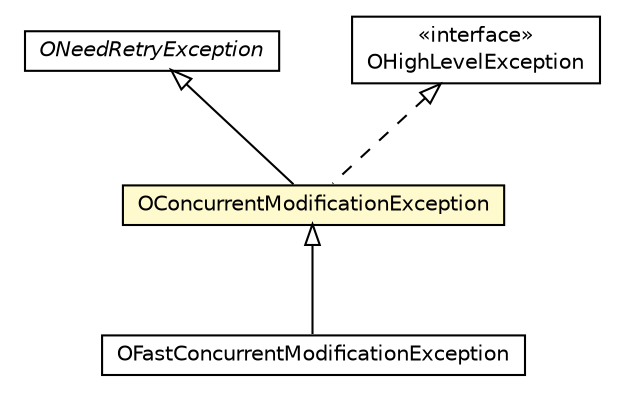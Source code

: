 #!/usr/local/bin/dot
#
# Class diagram 
# Generated by UMLGraph version R5_6-24-gf6e263 (http://www.umlgraph.org/)
#

digraph G {
	edge [fontname="Helvetica",fontsize=10,labelfontname="Helvetica",labelfontsize=10];
	node [fontname="Helvetica",fontsize=10,shape=plaintext];
	nodesep=0.25;
	ranksep=0.5;
	// com.orientechnologies.common.concur.ONeedRetryException
	c1192933 [label=<<table title="com.orientechnologies.common.concur.ONeedRetryException" border="0" cellborder="1" cellspacing="0" cellpadding="2" port="p" href="../../../common/concur/ONeedRetryException.html">
		<tr><td><table border="0" cellspacing="0" cellpadding="1">
<tr><td align="center" balign="center"><font face="Helvetica-Oblique"> ONeedRetryException </font></td></tr>
		</table></td></tr>
		</table>>, URL="../../../common/concur/ONeedRetryException.html", fontname="Helvetica", fontcolor="black", fontsize=10.0];
	// com.orientechnologies.common.exception.OHighLevelException
	c1193064 [label=<<table title="com.orientechnologies.common.exception.OHighLevelException" border="0" cellborder="1" cellspacing="0" cellpadding="2" port="p" href="../../../common/exception/OHighLevelException.html">
		<tr><td><table border="0" cellspacing="0" cellpadding="1">
<tr><td align="center" balign="center"> &#171;interface&#187; </td></tr>
<tr><td align="center" balign="center"> OHighLevelException </td></tr>
		</table></td></tr>
		</table>>, URL="../../../common/exception/OHighLevelException.html", fontname="Helvetica", fontcolor="black", fontsize=10.0];
	// com.orientechnologies.orient.core.exception.OFastConcurrentModificationException
	c1194170 [label=<<table title="com.orientechnologies.orient.core.exception.OFastConcurrentModificationException" border="0" cellborder="1" cellspacing="0" cellpadding="2" port="p" href="./OFastConcurrentModificationException.html">
		<tr><td><table border="0" cellspacing="0" cellpadding="1">
<tr><td align="center" balign="center"> OFastConcurrentModificationException </td></tr>
		</table></td></tr>
		</table>>, URL="./OFastConcurrentModificationException.html", fontname="Helvetica", fontcolor="black", fontsize=10.0];
	// com.orientechnologies.orient.core.exception.OConcurrentModificationException
	c1194172 [label=<<table title="com.orientechnologies.orient.core.exception.OConcurrentModificationException" border="0" cellborder="1" cellspacing="0" cellpadding="2" port="p" bgcolor="lemonChiffon" href="./OConcurrentModificationException.html">
		<tr><td><table border="0" cellspacing="0" cellpadding="1">
<tr><td align="center" balign="center"> OConcurrentModificationException </td></tr>
		</table></td></tr>
		</table>>, URL="./OConcurrentModificationException.html", fontname="Helvetica", fontcolor="black", fontsize=10.0];
	//com.orientechnologies.orient.core.exception.OFastConcurrentModificationException extends com.orientechnologies.orient.core.exception.OConcurrentModificationException
	c1194172:p -> c1194170:p [dir=back,arrowtail=empty];
	//com.orientechnologies.orient.core.exception.OConcurrentModificationException extends com.orientechnologies.common.concur.ONeedRetryException
	c1192933:p -> c1194172:p [dir=back,arrowtail=empty];
	//com.orientechnologies.orient.core.exception.OConcurrentModificationException implements com.orientechnologies.common.exception.OHighLevelException
	c1193064:p -> c1194172:p [dir=back,arrowtail=empty,style=dashed];
}

